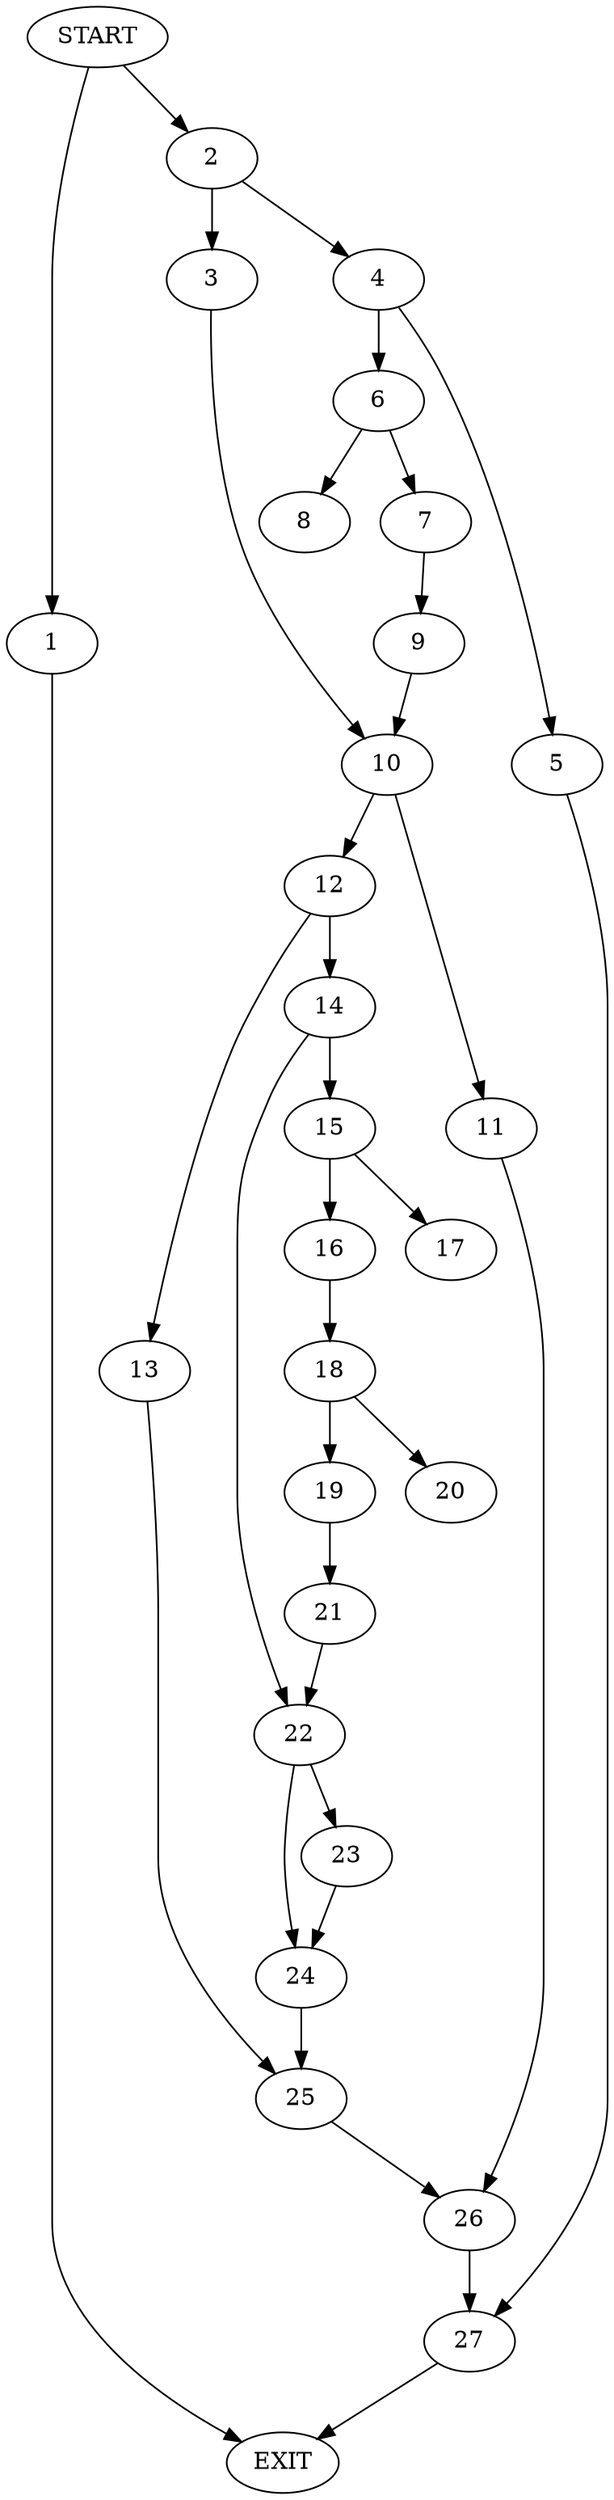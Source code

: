 digraph { 
0 [label="START"];
1;
2;
3;
4;
5;
6;
7;
8;
9;
10;
11;
12;
13;
14;
15;
16;
17;
18;
19;
20;
21;
22;
23;
24;
25;
26;
27;
28[label="EXIT"];
0 -> 1;
0 -> 2;
1 -> 28;
2 -> 3;
2 -> 4;
3 -> 10;
4 -> 5;
4 -> 6;
5 -> 27;
6 -> 7;
6 -> 8;
7 -> 9;
9 -> 10;
10 -> 11;
10 -> 12;
11 -> 26;
12 -> 13;
12 -> 14;
13 -> 25;
14 -> 15;
14 -> 22;
15 -> 16;
15 -> 17;
16 -> 18;
18 -> 19;
18 -> 20;
19 -> 21;
21 -> 22;
22 -> 23;
22 -> 24;
23 -> 24;
24 -> 25;
25 -> 26;
26 -> 27;
27 -> 28;
}